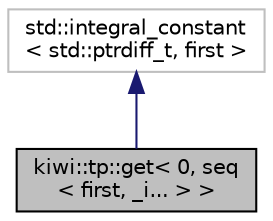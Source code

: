 digraph "kiwi::tp::get&lt; 0, seq&lt; first, _i... &gt; &gt;"
{
 // LATEX_PDF_SIZE
  edge [fontname="Helvetica",fontsize="10",labelfontname="Helvetica",labelfontsize="10"];
  node [fontname="Helvetica",fontsize="10",shape=record];
  Node1 [label="kiwi::tp::get\< 0, seq\l\< first, _i... \> \>",height=0.2,width=0.4,color="black", fillcolor="grey75", style="filled", fontcolor="black",tooltip=" "];
  Node2 -> Node1 [dir="back",color="midnightblue",fontsize="10",style="solid",fontname="Helvetica"];
  Node2 [label="std::integral_constant\l\< std::ptrdiff_t, first \>",height=0.2,width=0.4,color="grey75", fillcolor="white", style="filled",tooltip=" "];
}
